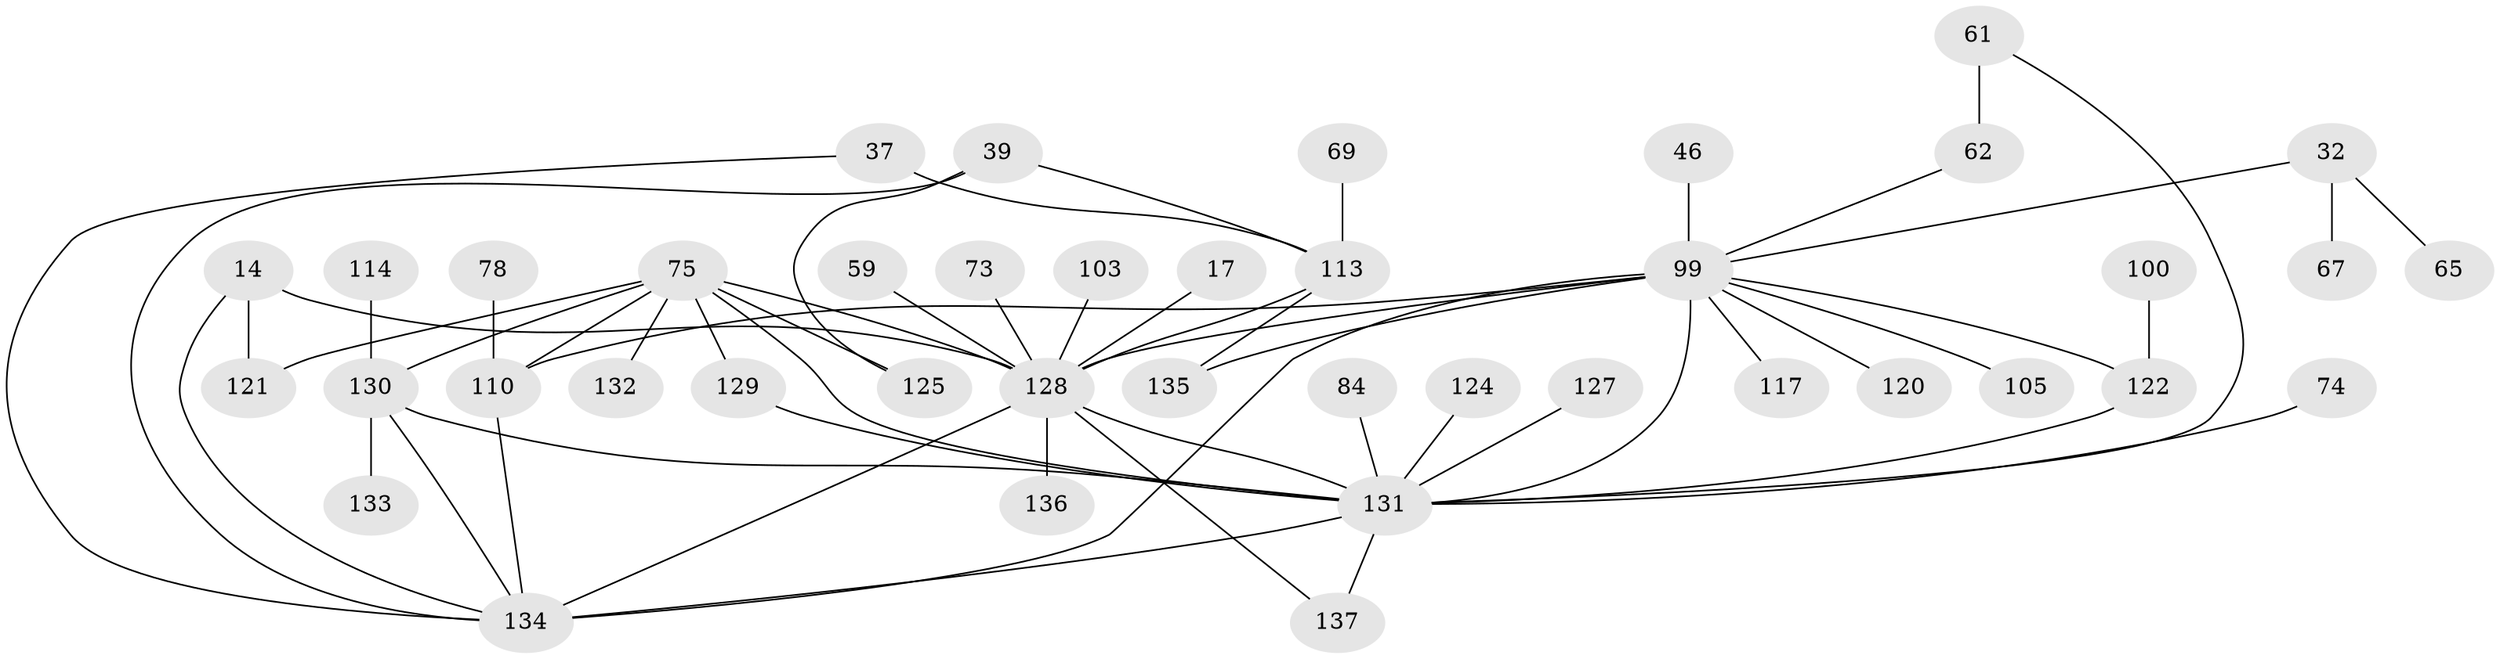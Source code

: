// original degree distribution, {5: 0.0364963503649635, 6: 0.021897810218978103, 9: 0.0072992700729927005, 10: 0.021897810218978103, 3: 0.21897810218978103, 4: 0.15328467153284672, 8: 0.0072992700729927005, 2: 0.3284671532846715, 1: 0.20437956204379562}
// Generated by graph-tools (version 1.1) at 2025/45/03/04/25 21:45:41]
// undirected, 41 vertices, 58 edges
graph export_dot {
graph [start="1"]
  node [color=gray90,style=filled];
  14;
  17;
  32;
  37 [super="+24"];
  39 [super="+19"];
  46;
  59;
  61 [super="+52"];
  62;
  65;
  67;
  69;
  73;
  74;
  75 [super="+42+47+6"];
  78;
  84;
  99 [super="+71+91+5"];
  100;
  103 [super="+63"];
  105;
  110 [super="+25+106+44"];
  113 [super="+2+90"];
  114 [super="+53"];
  117;
  120;
  121 [super="+12+16"];
  122 [super="+108+85"];
  124;
  125;
  127;
  128 [super="+58+83"];
  129 [super="+98"];
  130 [super="+33+118+104+43"];
  131 [super="+15+77+60+123+115"];
  132;
  133 [super="+27+82"];
  134 [super="+66+94+116"];
  135;
  136 [super="+126"];
  137 [super="+119"];
  14 -- 121 [weight=2];
  14 -- 128;
  14 -- 134;
  17 -- 128;
  32 -- 65;
  32 -- 67;
  32 -- 99 [weight=2];
  37 -- 113 [weight=2];
  37 -- 134;
  39 -- 113 [weight=2];
  39 -- 125;
  39 -- 134 [weight=2];
  46 -- 99 [weight=2];
  59 -- 128;
  61 -- 62 [weight=2];
  61 -- 131;
  62 -- 99;
  69 -- 113;
  73 -- 128;
  74 -- 131;
  75 -- 121;
  75 -- 132;
  75 -- 125;
  75 -- 128 [weight=4];
  75 -- 129;
  75 -- 110;
  75 -- 130;
  75 -- 131 [weight=3];
  78 -- 110;
  84 -- 131;
  99 -- 120;
  99 -- 135;
  99 -- 105;
  99 -- 110 [weight=3];
  99 -- 117;
  99 -- 128 [weight=2];
  99 -- 131 [weight=8];
  99 -- 134;
  99 -- 122 [weight=2];
  100 -- 122;
  103 -- 128;
  110 -- 134;
  113 -- 135;
  113 -- 128 [weight=2];
  114 -- 130 [weight=3];
  122 -- 131 [weight=2];
  124 -- 131;
  127 -- 131;
  128 -- 134 [weight=2];
  128 -- 131;
  128 -- 137;
  128 -- 136;
  129 -- 131;
  130 -- 131 [weight=8];
  130 -- 133 [weight=2];
  130 -- 134;
  131 -- 134 [weight=2];
  131 -- 137;
}
